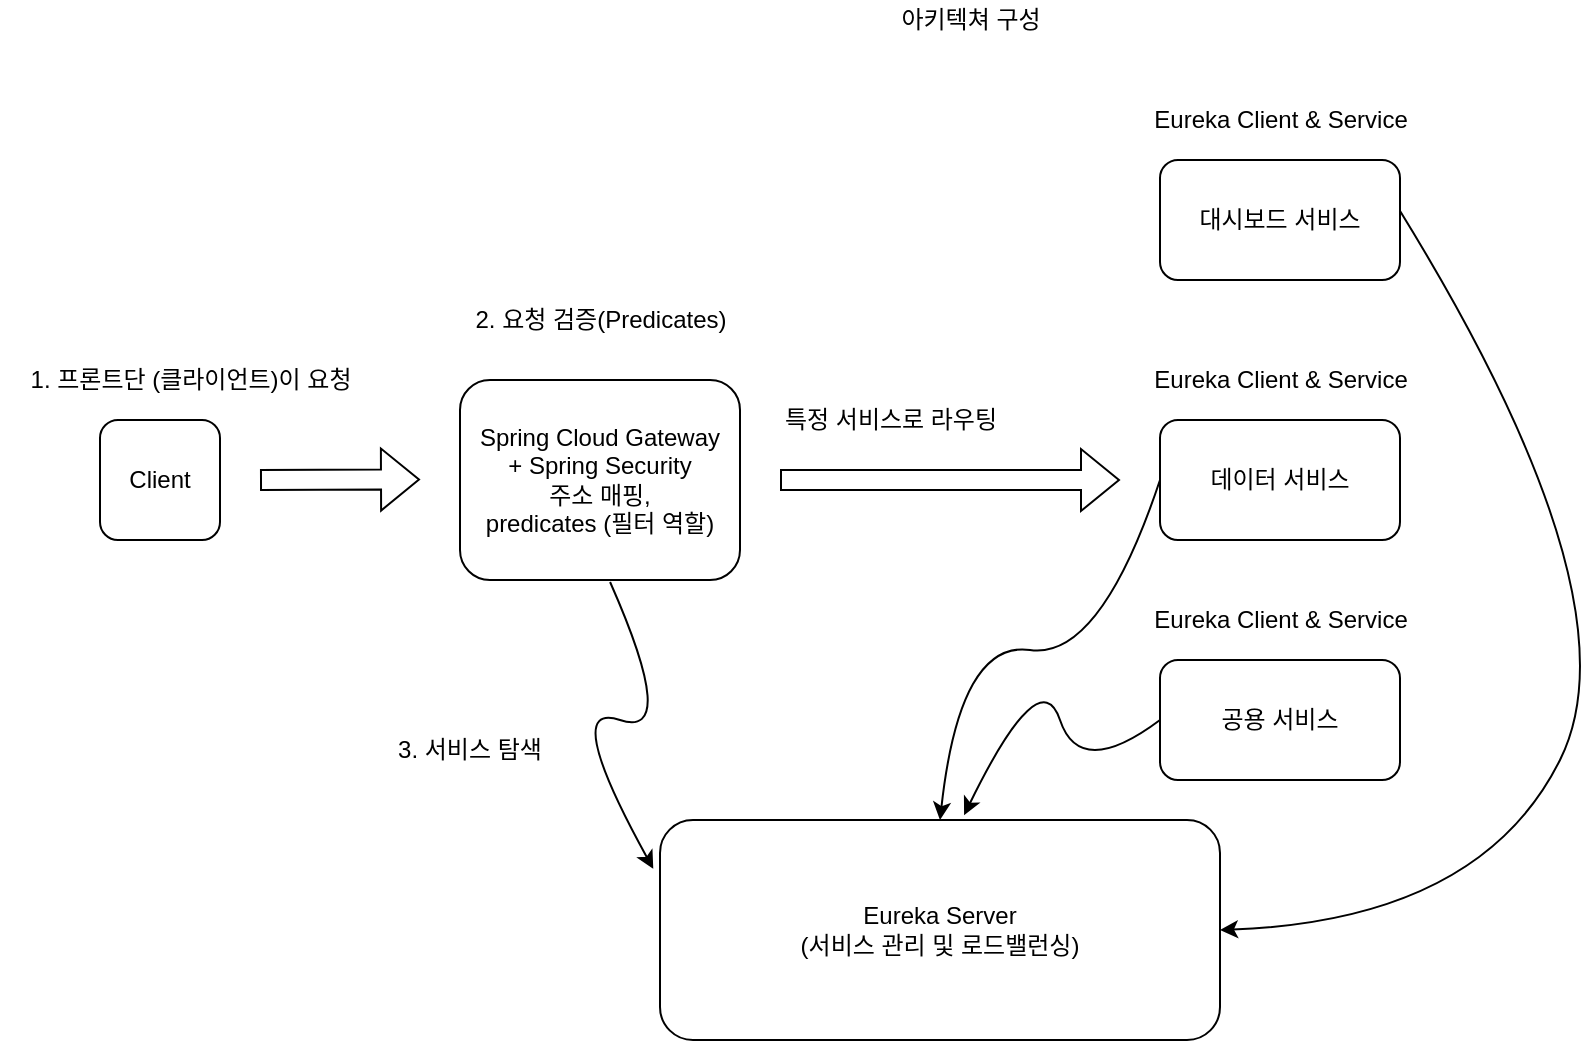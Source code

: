 <mxfile version="16.1.2" type="github">
  <diagram id="prtHgNgQTEPvFCAcTncT" name="Page-1">
    <mxGraphModel dx="2005" dy="641" grid="1" gridSize="10" guides="1" tooltips="1" connect="1" arrows="1" fold="1" page="1" pageScale="1" pageWidth="827" pageHeight="1169" math="0" shadow="0">
      <root>
        <mxCell id="0" />
        <mxCell id="1" parent="0" />
        <mxCell id="Zy5jL_L1PlVuJN2Nwhqh-2" value="아키텍쳐 구성" style="text;html=1;align=center;verticalAlign=middle;resizable=0;points=[];autosize=1;strokeColor=none;fillColor=none;" vertex="1" parent="1">
          <mxGeometry x="370" y="20" width="90" height="20" as="geometry" />
        </mxCell>
        <mxCell id="Zy5jL_L1PlVuJN2Nwhqh-3" value="" style="shape=flexArrow;endArrow=classic;html=1;rounded=0;" edge="1" parent="1">
          <mxGeometry width="50" height="50" relative="1" as="geometry">
            <mxPoint x="60" y="260" as="sourcePoint" />
            <mxPoint x="140" y="259.71" as="targetPoint" />
          </mxGeometry>
        </mxCell>
        <mxCell id="Zy5jL_L1PlVuJN2Nwhqh-5" value="Client" style="rounded=1;whiteSpace=wrap;html=1;" vertex="1" parent="1">
          <mxGeometry x="-20" y="230" width="60" height="60" as="geometry" />
        </mxCell>
        <mxCell id="Zy5jL_L1PlVuJN2Nwhqh-6" value="Spring Cloud Gateway&lt;br&gt;+ Spring Security&lt;br&gt;주소 매핑,&lt;br&gt;predicates (필터 역할)" style="rounded=1;whiteSpace=wrap;html=1;" vertex="1" parent="1">
          <mxGeometry x="160" y="210" width="140" height="100" as="geometry" />
        </mxCell>
        <mxCell id="Zy5jL_L1PlVuJN2Nwhqh-8" value="" style="shape=flexArrow;endArrow=classic;html=1;rounded=0;" edge="1" parent="1">
          <mxGeometry width="50" height="50" relative="1" as="geometry">
            <mxPoint x="320" y="260" as="sourcePoint" />
            <mxPoint x="490" y="260" as="targetPoint" />
          </mxGeometry>
        </mxCell>
        <mxCell id="Zy5jL_L1PlVuJN2Nwhqh-9" value="특정 서비스로 라우팅" style="text;html=1;align=center;verticalAlign=middle;resizable=0;points=[];autosize=1;strokeColor=none;fillColor=none;" vertex="1" parent="1">
          <mxGeometry x="310" y="220" width="130" height="20" as="geometry" />
        </mxCell>
        <mxCell id="Zy5jL_L1PlVuJN2Nwhqh-10" value="Eureka Server&lt;br&gt;(서비스 관리 및 로드밸런싱)" style="rounded=1;whiteSpace=wrap;html=1;" vertex="1" parent="1">
          <mxGeometry x="260" y="430" width="280" height="110" as="geometry" />
        </mxCell>
        <mxCell id="Zy5jL_L1PlVuJN2Nwhqh-11" value="1. 프론트단 (클라이언트)이 요청" style="text;html=1;align=center;verticalAlign=middle;resizable=0;points=[];autosize=1;strokeColor=none;fillColor=none;" vertex="1" parent="1">
          <mxGeometry x="-70" y="200" width="190" height="20" as="geometry" />
        </mxCell>
        <mxCell id="Zy5jL_L1PlVuJN2Nwhqh-12" value="2. 요청 검증(Predicates)" style="text;html=1;align=center;verticalAlign=middle;resizable=0;points=[];autosize=1;strokeColor=none;fillColor=none;" vertex="1" parent="1">
          <mxGeometry x="160" y="170" width="140" height="20" as="geometry" />
        </mxCell>
        <mxCell id="Zy5jL_L1PlVuJN2Nwhqh-13" value="" style="curved=1;endArrow=classic;html=1;rounded=0;entryX=-0.012;entryY=0.222;entryDx=0;entryDy=0;entryPerimeter=0;exitX=0.536;exitY=1.01;exitDx=0;exitDy=0;exitPerimeter=0;" edge="1" parent="1" source="Zy5jL_L1PlVuJN2Nwhqh-6" target="Zy5jL_L1PlVuJN2Nwhqh-10">
          <mxGeometry width="50" height="50" relative="1" as="geometry">
            <mxPoint x="10" y="300" as="sourcePoint" />
            <mxPoint x="120" y="420" as="targetPoint" />
            <Array as="points">
              <mxPoint x="270" y="390" />
              <mxPoint x="210" y="370" />
            </Array>
          </mxGeometry>
        </mxCell>
        <mxCell id="Zy5jL_L1PlVuJN2Nwhqh-14" value="3. 서비스 탐색" style="text;html=1;strokeColor=none;fillColor=none;align=center;verticalAlign=middle;whiteSpace=wrap;rounded=0;" vertex="1" parent="1">
          <mxGeometry x="110" y="380" width="110" height="30" as="geometry" />
        </mxCell>
        <mxCell id="Zy5jL_L1PlVuJN2Nwhqh-15" value="대시보드 서비스" style="rounded=1;whiteSpace=wrap;html=1;" vertex="1" parent="1">
          <mxGeometry x="510" y="100" width="120" height="60" as="geometry" />
        </mxCell>
        <mxCell id="Zy5jL_L1PlVuJN2Nwhqh-16" value="데이터 서비스" style="rounded=1;whiteSpace=wrap;html=1;" vertex="1" parent="1">
          <mxGeometry x="510" y="230" width="120" height="60" as="geometry" />
        </mxCell>
        <mxCell id="Zy5jL_L1PlVuJN2Nwhqh-17" value="공용 서비스" style="rounded=1;whiteSpace=wrap;html=1;" vertex="1" parent="1">
          <mxGeometry x="510" y="350" width="120" height="60" as="geometry" />
        </mxCell>
        <mxCell id="Zy5jL_L1PlVuJN2Nwhqh-18" value="" style="curved=1;endArrow=classic;html=1;rounded=0;exitX=0;exitY=0.5;exitDx=0;exitDy=0;entryX=0.543;entryY=-0.022;entryDx=0;entryDy=0;entryPerimeter=0;" edge="1" parent="1" source="Zy5jL_L1PlVuJN2Nwhqh-17" target="Zy5jL_L1PlVuJN2Nwhqh-10">
          <mxGeometry width="50" height="50" relative="1" as="geometry">
            <mxPoint x="490" y="400" as="sourcePoint" />
            <mxPoint x="540" y="350" as="targetPoint" />
            <Array as="points">
              <mxPoint x="470" y="410" />
              <mxPoint x="450" y="350" />
            </Array>
          </mxGeometry>
        </mxCell>
        <mxCell id="Zy5jL_L1PlVuJN2Nwhqh-20" value="Eureka Client &amp;amp; Service" style="text;html=1;align=center;verticalAlign=middle;resizable=0;points=[];autosize=1;strokeColor=none;fillColor=none;" vertex="1" parent="1">
          <mxGeometry x="500" y="320" width="140" height="20" as="geometry" />
        </mxCell>
        <mxCell id="Zy5jL_L1PlVuJN2Nwhqh-21" value="Eureka Client &amp;amp; Service" style="text;html=1;align=center;verticalAlign=middle;resizable=0;points=[];autosize=1;strokeColor=none;fillColor=none;" vertex="1" parent="1">
          <mxGeometry x="500" y="200" width="140" height="20" as="geometry" />
        </mxCell>
        <mxCell id="Zy5jL_L1PlVuJN2Nwhqh-22" value="Eureka Client &amp;amp; Service" style="text;html=1;align=center;verticalAlign=middle;resizable=0;points=[];autosize=1;strokeColor=none;fillColor=none;" vertex="1" parent="1">
          <mxGeometry x="500" y="70" width="140" height="20" as="geometry" />
        </mxCell>
        <mxCell id="Zy5jL_L1PlVuJN2Nwhqh-27" value="" style="curved=1;endArrow=classic;html=1;rounded=0;entryX=0.5;entryY=0;entryDx=0;entryDy=0;exitX=0;exitY=0.5;exitDx=0;exitDy=0;" edge="1" parent="1" source="Zy5jL_L1PlVuJN2Nwhqh-16" target="Zy5jL_L1PlVuJN2Nwhqh-10">
          <mxGeometry width="50" height="50" relative="1" as="geometry">
            <mxPoint x="350" y="390" as="sourcePoint" />
            <mxPoint x="400" y="340" as="targetPoint" />
            <Array as="points">
              <mxPoint x="480" y="350" />
              <mxPoint x="410" y="340" />
            </Array>
          </mxGeometry>
        </mxCell>
        <mxCell id="Zy5jL_L1PlVuJN2Nwhqh-28" value="" style="curved=1;endArrow=classic;html=1;rounded=0;entryX=1;entryY=0.5;entryDx=0;entryDy=0;exitX=0.999;exitY=0.421;exitDx=0;exitDy=0;exitPerimeter=0;" edge="1" parent="1" source="Zy5jL_L1PlVuJN2Nwhqh-15" target="Zy5jL_L1PlVuJN2Nwhqh-10">
          <mxGeometry width="50" height="50" relative="1" as="geometry">
            <mxPoint x="690" y="460" as="sourcePoint" />
            <mxPoint x="700" y="350" as="targetPoint" />
            <Array as="points">
              <mxPoint x="750" y="320" />
              <mxPoint x="670" y="480" />
            </Array>
          </mxGeometry>
        </mxCell>
      </root>
    </mxGraphModel>
  </diagram>
</mxfile>
